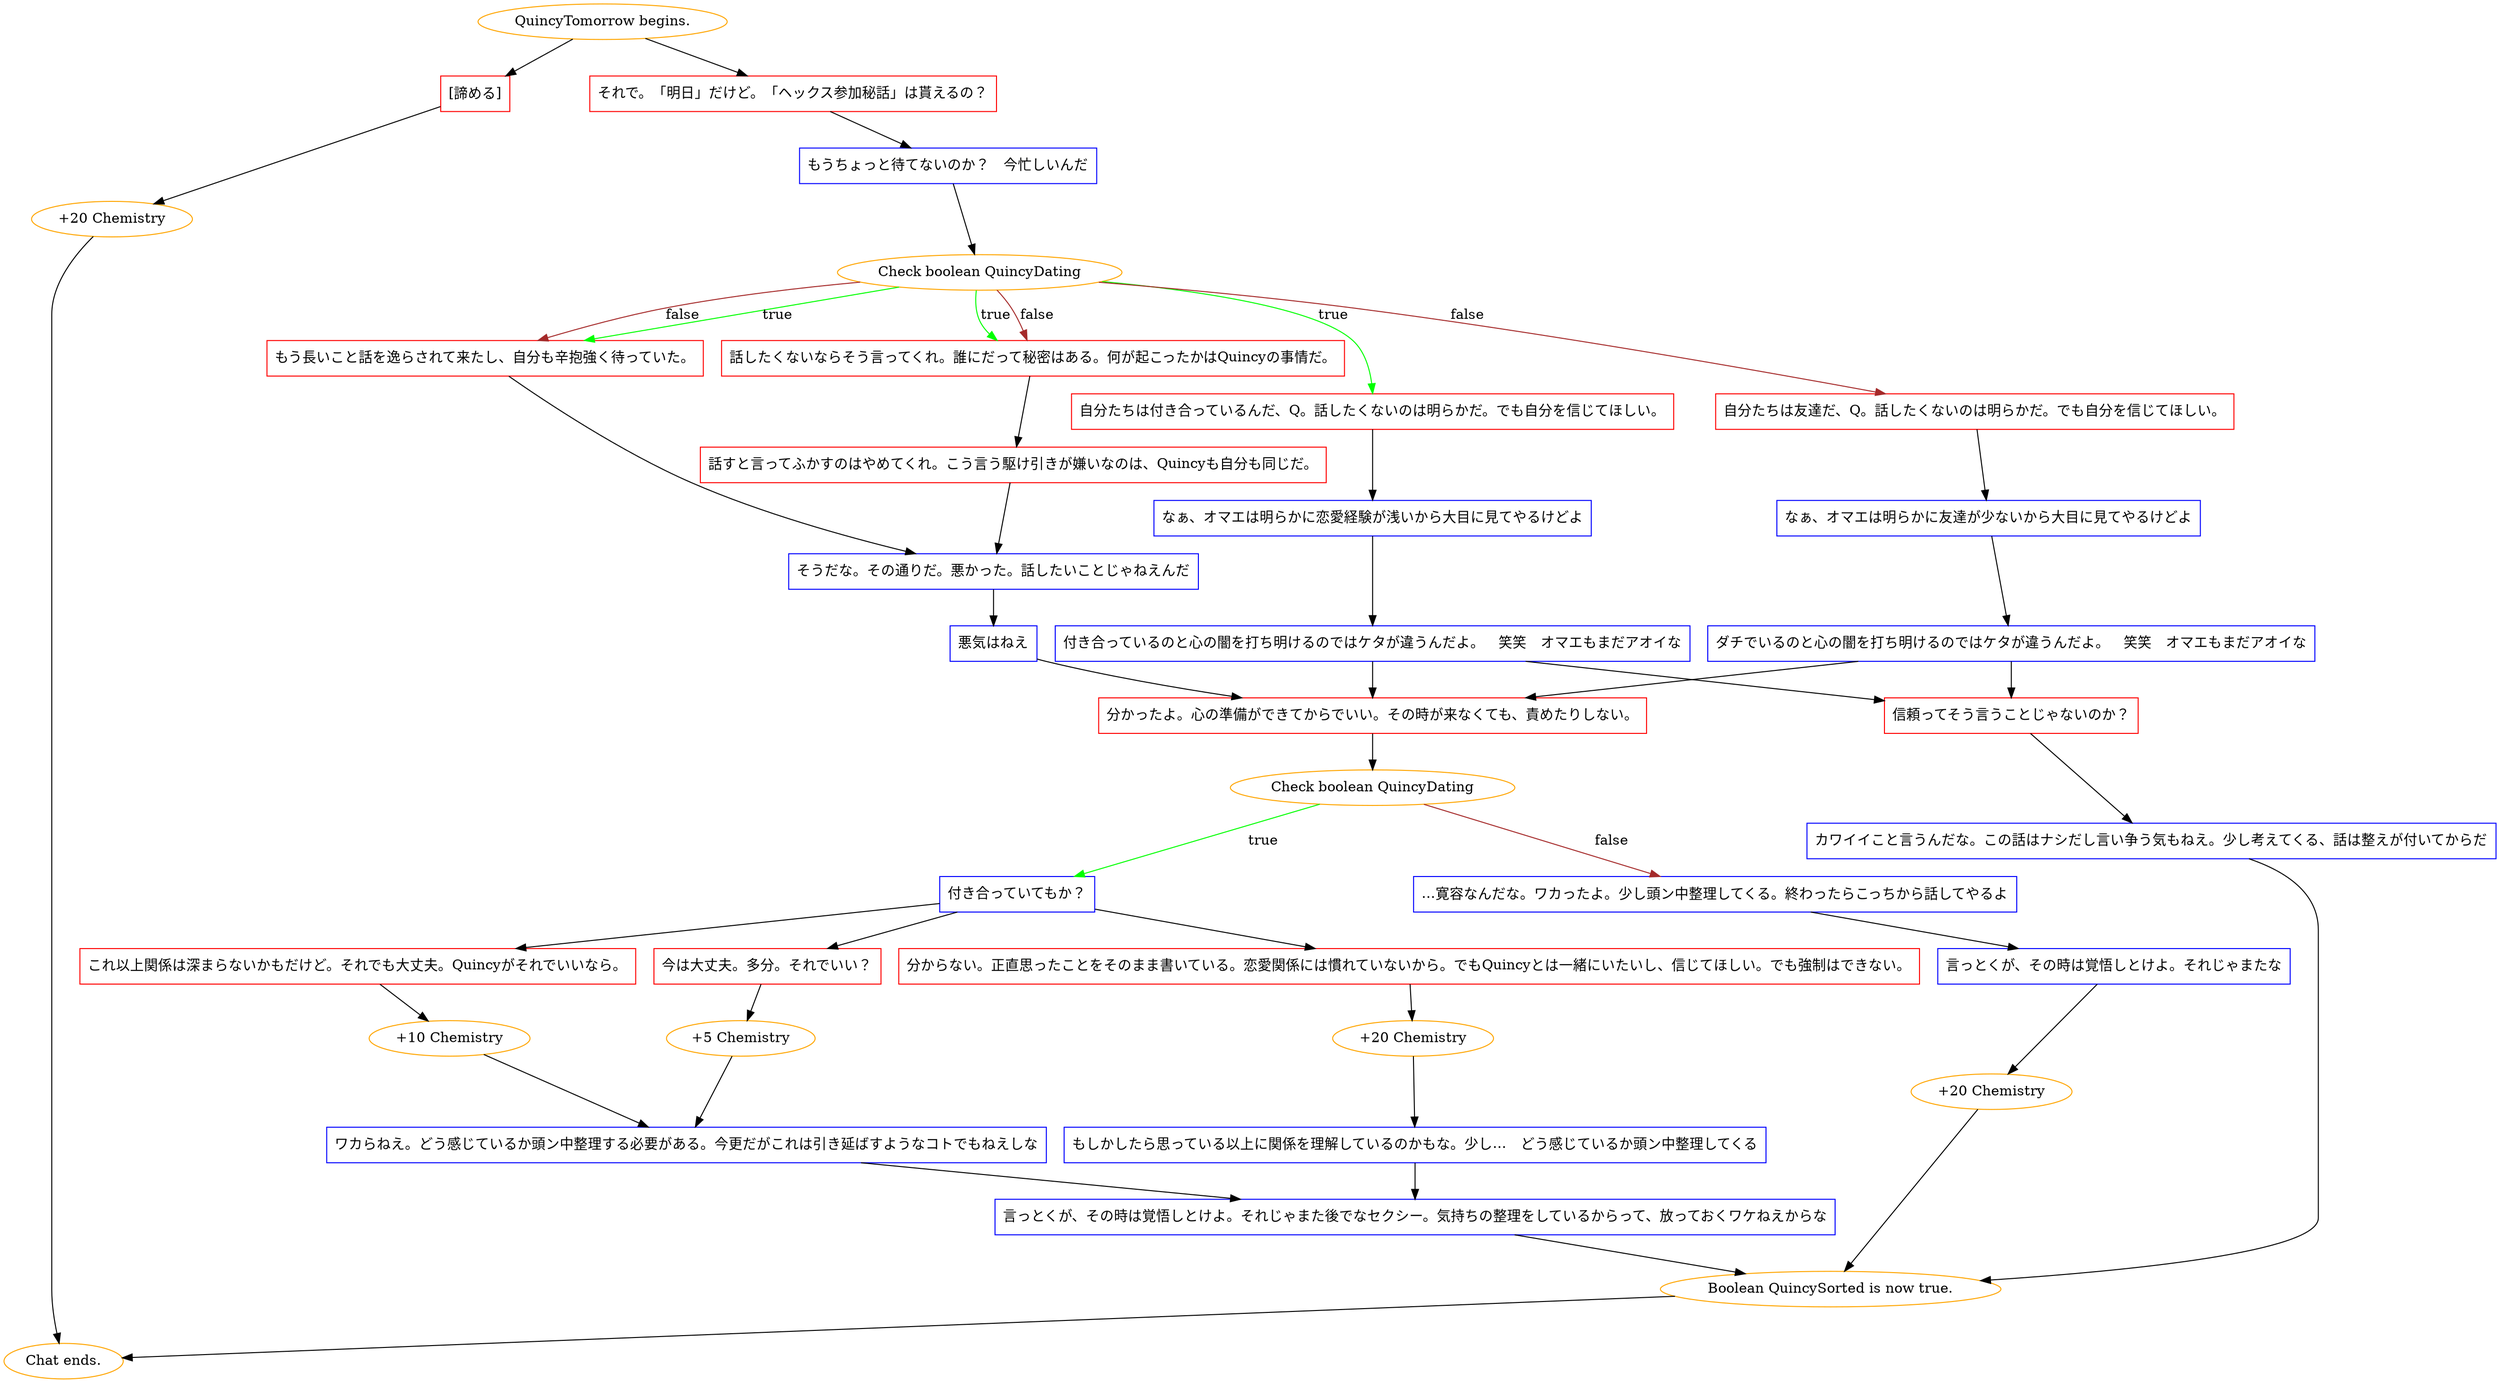 digraph {
	"QuincyTomorrow begins." [color=orange];
		"QuincyTomorrow begins." -> j3063690485;
		"QuincyTomorrow begins." -> j4167797607;
	j3063690485 [label="それで。「明日」だけど。「ヘックス参加秘話」は貰えるの？",shape=box,color=red];
		j3063690485 -> j3695703558;
	j4167797607 [label="[諦める]",shape=box,color=red];
		j4167797607 -> j367054140;
	j3695703558 [label="もうちょっと待てないのか？　今忙しいんだ",shape=box,color=blue];
		j3695703558 -> j2620124444;
	j367054140 [label="+20 Chemistry",color=orange];
		j367054140 -> "Chat ends.";
	j2620124444 [label="Check boolean QuincyDating",color=orange];
		j2620124444 -> j1395133506 [label=true,color=green];
		j2620124444 -> j2185018870 [label=true,color=green];
		j2620124444 -> j3768833828 [label=true,color=green];
		j2620124444 -> j2757481307 [label=false,color=brown];
		j2620124444 -> j2185018870 [label=false,color=brown];
		j2620124444 -> j3768833828 [label=false,color=brown];
	"Chat ends." [color=orange];
	j1395133506 [label="自分たちは付き合っているんだ、Q。話したくないのは明らかだ。でも自分を信じてほしい。",shape=box,color=red];
		j1395133506 -> j3766082455;
	j2185018870 [label="もう長いこと話を逸らされて来たし、自分も辛抱強く待っていた。",shape=box,color=red];
		j2185018870 -> j2443105366;
	j3768833828 [label="話したくないならそう言ってくれ。誰にだって秘密はある。何が起こったかはQuincyの事情だ。",shape=box,color=red];
		j3768833828 -> j3243533811;
	j2757481307 [label="自分たちは友達だ、Q。話したくないのは明らかだ。でも自分を信じてほしい。",shape=box,color=red];
		j2757481307 -> j3343150283;
	j3766082455 [label="なぁ、オマエは明らかに恋愛経験が浅いから大目に見てやるけどよ",shape=box,color=blue];
		j3766082455 -> j1815684765;
	j2443105366 [label="そうだな。その通りだ。悪かった。話したいことじゃねえんだ",shape=box,color=blue];
		j2443105366 -> j2160967291;
	j3243533811 [label="話すと言ってふかすのはやめてくれ。こう言う駆け引きが嫌いなのは、Quincyも自分も同じだ。",shape=box,color=red];
		j3243533811 -> j2443105366;
	j3343150283 [label="なぁ、オマエは明らかに友達が少ないから大目に見てやるけどよ",shape=box,color=blue];
		j3343150283 -> j1618503011;
	j1815684765 [label="付き合っているのと心の闇を打ち明けるのではケタが違うんだよ。　笑笑　オマエもまだアオイな",shape=box,color=blue];
		j1815684765 -> j1103894429;
		j1815684765 -> j3849493171;
	j2160967291 [label="悪気はねえ",shape=box,color=blue];
		j2160967291 -> j3849493171;
	j1618503011 [label="ダチでいるのと心の闇を打ち明けるのではケタが違うんだよ。　笑笑　オマエもまだアオイな",shape=box,color=blue];
		j1618503011 -> j1103894429;
		j1618503011 -> j3849493171;
	j1103894429 [label="信頼ってそう言うことじゃないのか？",shape=box,color=red];
		j1103894429 -> j2793986983;
	j3849493171 [label="分かったよ。心の準備ができてからでいい。その時が来なくても、責めたりしない。",shape=box,color=red];
		j3849493171 -> j2097033221;
	j2793986983 [label="カワイイこと言うんだな。この話はナシだし言い争う気もねえ。少し考えてくる、話は整えが付いてからだ",shape=box,color=blue];
		j2793986983 -> j3559374181;
	j2097033221 [label="Check boolean QuincyDating",color=orange];
		j2097033221 -> j1477092542 [label=true,color=green];
		j2097033221 -> j2931025042 [label=false,color=brown];
	j3559374181 [label="Boolean QuincySorted is now true.",color=orange];
		j3559374181 -> "Chat ends.";
	j1477092542 [label="付き合っていてもか？",shape=box,color=blue];
		j1477092542 -> j3037960840;
		j1477092542 -> j3675412757;
		j1477092542 -> j3388814010;
	j2931025042 [label="…寛容なんだな。ワカったよ。少し頭ン中整理してくる。終わったらこっちから話してやるよ",shape=box,color=blue];
		j2931025042 -> j3995929544;
	j3037960840 [label="今は大丈夫。多分。それでいい？",shape=box,color=red];
		j3037960840 -> j4054233471;
	j3675412757 [label="これ以上関係は深まらないかもだけど。それでも大丈夫。Quincyがそれでいいなら。",shape=box,color=red];
		j3675412757 -> j3681947727;
	j3388814010 [label="分からない。正直思ったことをそのまま書いている。恋愛関係には慣れていないから。でもQuincyとは一緒にいたいし、信じてほしい。でも強制はできない。",shape=box,color=red];
		j3388814010 -> j1267095238;
	j3995929544 [label="言っとくが、その時は覚悟しとけよ。それじゃまたな",shape=box,color=blue];
		j3995929544 -> j2191301368;
	j4054233471 [label="+5 Chemistry",color=orange];
		j4054233471 -> j2122051726;
	j3681947727 [label="+10 Chemistry",color=orange];
		j3681947727 -> j2122051726;
	j1267095238 [label="+20 Chemistry",color=orange];
		j1267095238 -> j2725096093;
	j2191301368 [label="+20 Chemistry",color=orange];
		j2191301368 -> j3559374181;
	j2122051726 [label="ワカらねえ。どう感じているか頭ン中整理する必要がある。今更だがこれは引き延ばすようなコトでもねえしな",shape=box,color=blue];
		j2122051726 -> j1444270499;
	j2725096093 [label="もしかしたら思っている以上に関係を理解しているのかもな。少し…　どう感じているか頭ン中整理してくる",shape=box,color=blue];
		j2725096093 -> j1444270499;
	j1444270499 [label="言っとくが、その時は覚悟しとけよ。それじゃまた後でなセクシー。気持ちの整理をしているからって、放っておくワケねえからな",shape=box,color=blue];
		j1444270499 -> j3559374181;
}